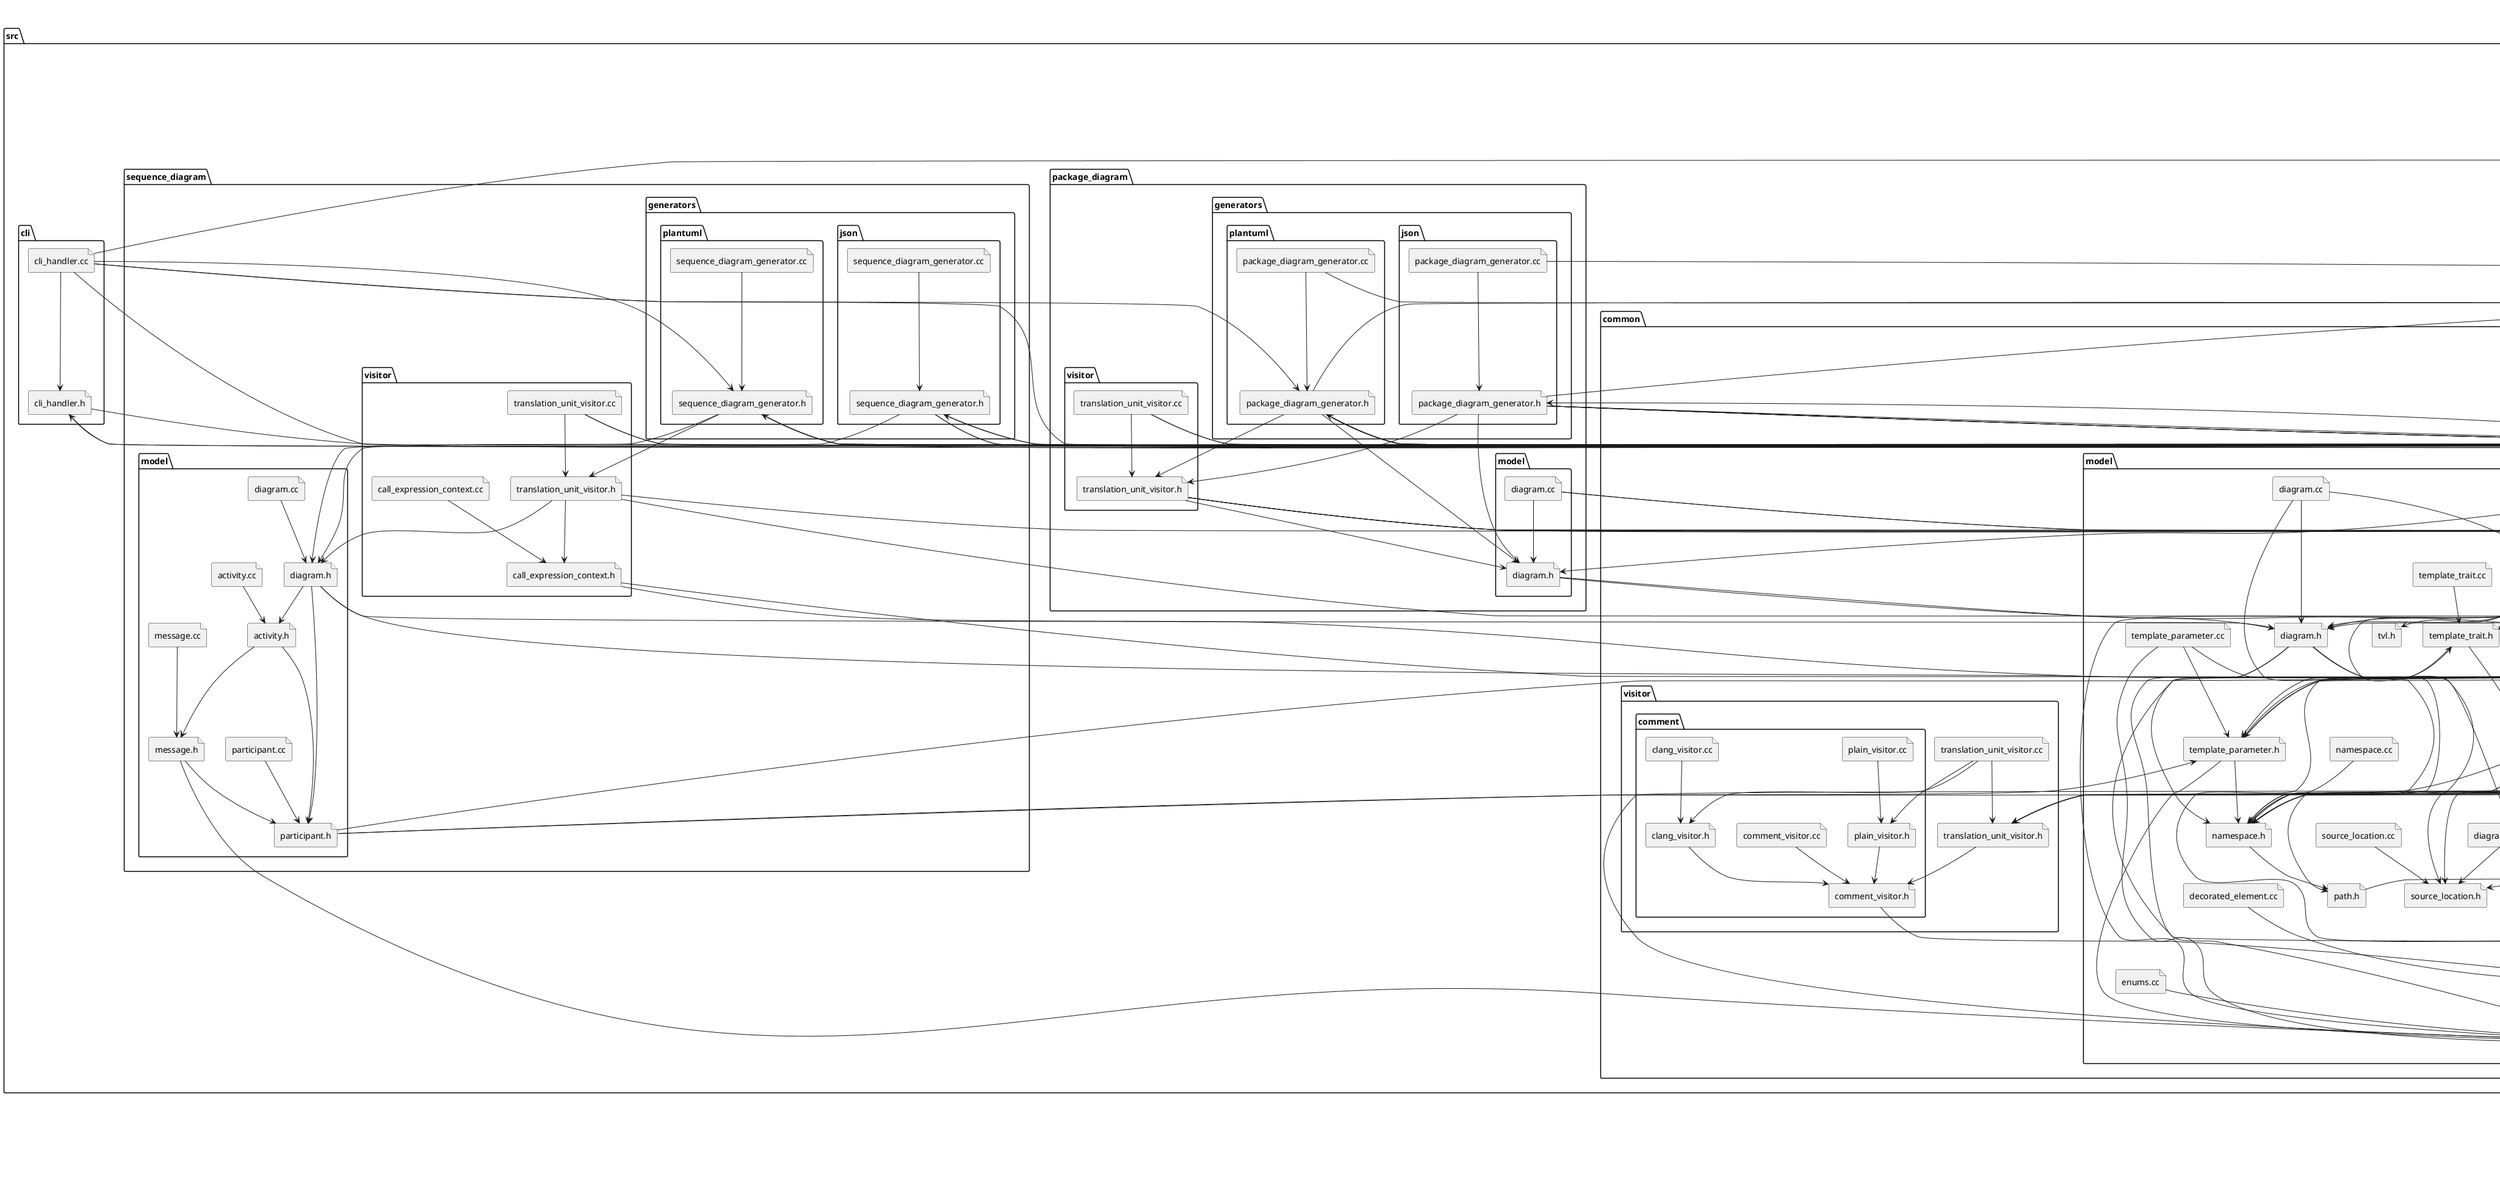 @startuml
title clang-uml include graph diagram
folder "src" as C_0001387619747296316447 {
folder "common" as C_0000013117996256688204 {
folder "model" as C_0001886670810857822224 {
file "template_parameter.cc" as C_0001325940547881175311 [[https://github.com/bkryza/clang-uml/blob/b74bdab7857376d2095452368a8c88870b8ee2c5/src/common/model/template_parameter.cc#L0{template_parameter.cc}]]
file "template_parameter.h" as C_0001938476450842061831 [[https://github.com/bkryza/clang-uml/blob/b74bdab7857376d2095452368a8c88870b8ee2c5/src/common/model/template_parameter.h#L0{template_parameter.h}]]
file "enums.h" as C_0001173554342931432442 [[https://github.com/bkryza/clang-uml/blob/b74bdab7857376d2095452368a8c88870b8ee2c5/src/common/model/enums.h#L0{enums.h}]]
file "namespace.h" as C_0000031981611129979020 [[https://github.com/bkryza/clang-uml/blob/b74bdab7857376d2095452368a8c88870b8ee2c5/src/common/model/namespace.h#L0{namespace.h}]]
file "path.h" as C_0000421078814092892305 [[https://github.com/bkryza/clang-uml/blob/b74bdab7857376d2095452368a8c88870b8ee2c5/src/common/model/path.h#L0{path.h}]]
file "decorated_element.h" as C_0000091103538070137837 [[https://github.com/bkryza/clang-uml/blob/b74bdab7857376d2095452368a8c88870b8ee2c5/src/common/model/decorated_element.h#L0{decorated_element.h}]]
file "source_location.h" as C_0000996348329834985739 [[https://github.com/bkryza/clang-uml/blob/b74bdab7857376d2095452368a8c88870b8ee2c5/src/common/model/source_location.h#L0{source_location.h}]]
file "template_trait.h" as C_0000879593267266762645 [[https://github.com/bkryza/clang-uml/blob/b74bdab7857376d2095452368a8c88870b8ee2c5/src/common/model/template_trait.h#L0{template_trait.h}]]
file "element.h" as C_0001950482363707889771 [[https://github.com/bkryza/clang-uml/blob/b74bdab7857376d2095452368a8c88870b8ee2c5/src/common/model/element.h#L0{element.h}]]
file "diagram_element.h" as C_0000160790283619195758 [[https://github.com/bkryza/clang-uml/blob/b74bdab7857376d2095452368a8c88870b8ee2c5/src/common/model/diagram_element.h#L0{diagram_element.h}]]
file "relationship.h" as C_0000001380661770452430 [[https://github.com/bkryza/clang-uml/blob/b74bdab7857376d2095452368a8c88870b8ee2c5/src/common/model/relationship.h#L0{relationship.h}]]
file "stylable_element.h" as C_0001084419599357613350 [[https://github.com/bkryza/clang-uml/blob/b74bdab7857376d2095452368a8c88870b8ee2c5/src/common/model/stylable_element.h#L0{stylable_element.h}]]
file "diagram.h" as C_0001326133486042398391 [[https://github.com/bkryza/clang-uml/blob/b74bdab7857376d2095452368a8c88870b8ee2c5/src/common/model/diagram.h#L0{diagram.h}]]
file "source_file.h" as C_0000363690717923519015 [[https://github.com/bkryza/clang-uml/blob/b74bdab7857376d2095452368a8c88870b8ee2c5/src/common/model/source_file.h#L0{source_file.h}]]
file "nested_trait.h" as C_0000982121795660982507 [[https://github.com/bkryza/clang-uml/blob/b74bdab7857376d2095452368a8c88870b8ee2c5/src/common/model/nested_trait.h#L0{nested_trait.h}]]
file "package.h" as C_0000095433710591389917 [[https://github.com/bkryza/clang-uml/blob/b74bdab7857376d2095452368a8c88870b8ee2c5/src/common/model/package.h#L0{package.h}]]
file "diagram_filter.h" as C_0001366345883293809622 [[https://github.com/bkryza/clang-uml/blob/b74bdab7857376d2095452368a8c88870b8ee2c5/src/common/model/diagram_filter.h#L0{diagram_filter.h}]]
file "tvl.h" as C_0001543665066766849651 [[https://github.com/bkryza/clang-uml/blob/b74bdab7857376d2095452368a8c88870b8ee2c5/src/common/model/tvl.h#L0{tvl.h}]]
file "source_file.cc" as C_0000289432535428424800 [[https://github.com/bkryza/clang-uml/blob/b74bdab7857376d2095452368a8c88870b8ee2c5/src/common/model/source_file.cc#L0{source_file.cc}]]
file "template_trait.cc" as C_0001458939464356788120 [[https://github.com/bkryza/clang-uml/blob/b74bdab7857376d2095452368a8c88870b8ee2c5/src/common/model/template_trait.cc#L0{template_trait.cc}]]
file "namespace.cc" as C_0000057488639700615798 [[https://github.com/bkryza/clang-uml/blob/b74bdab7857376d2095452368a8c88870b8ee2c5/src/common/model/namespace.cc#L0{namespace.cc}]]
file "relationship.cc" as C_0000912437863395987213 [[https://github.com/bkryza/clang-uml/blob/b74bdab7857376d2095452368a8c88870b8ee2c5/src/common/model/relationship.cc#L0{relationship.cc}]]
file "diagram.cc" as C_0002253330729402047524 [[https://github.com/bkryza/clang-uml/blob/b74bdab7857376d2095452368a8c88870b8ee2c5/src/common/model/diagram.cc#L0{diagram.cc}]]
file "diagram_filter.cc" as C_0002050155683519172610 [[https://github.com/bkryza/clang-uml/blob/b74bdab7857376d2095452368a8c88870b8ee2c5/src/common/model/diagram_filter.cc#L0{diagram_filter.cc}]]
file "stylable_element.cc" as C_0000519286974397035062 [[https://github.com/bkryza/clang-uml/blob/b74bdab7857376d2095452368a8c88870b8ee2c5/src/common/model/stylable_element.cc#L0{stylable_element.cc}]]
file "enums.cc" as C_0000835508394128610680 [[https://github.com/bkryza/clang-uml/blob/b74bdab7857376d2095452368a8c88870b8ee2c5/src/common/model/enums.cc#L0{enums.cc}]]
file "element.cc" as C_0001649881974203772077 [[https://github.com/bkryza/clang-uml/blob/b74bdab7857376d2095452368a8c88870b8ee2c5/src/common/model/element.cc#L0{element.cc}]]
file "diagram_element.cc" as C_0001189717237017478573 [[https://github.com/bkryza/clang-uml/blob/b74bdab7857376d2095452368a8c88870b8ee2c5/src/common/model/diagram_element.cc#L0{diagram_element.cc}]]
file "source_location.cc" as C_0002052579925743409959 [[https://github.com/bkryza/clang-uml/blob/b74bdab7857376d2095452368a8c88870b8ee2c5/src/common/model/source_location.cc#L0{source_location.cc}]]
file "package.cc" as C_0000329758455184273044 [[https://github.com/bkryza/clang-uml/blob/b74bdab7857376d2095452368a8c88870b8ee2c5/src/common/model/package.cc#L0{package.cc}]]
file "decorated_element.cc" as C_0000476417861702526921 [[https://github.com/bkryza/clang-uml/blob/b74bdab7857376d2095452368a8c88870b8ee2c5/src/common/model/decorated_element.cc#L0{decorated_element.cc}]]
}
folder "visitor" as C_0000357414570959814413 {
file "translation_unit_visitor.cc" as C_0000415116075013280363 [[https://github.com/bkryza/clang-uml/blob/b74bdab7857376d2095452368a8c88870b8ee2c5/src/common/visitor/translation_unit_visitor.cc#L0{translation_unit_visitor.cc}]]
file "translation_unit_visitor.h" as C_0001774210434886672083 [[https://github.com/bkryza/clang-uml/blob/b74bdab7857376d2095452368a8c88870b8ee2c5/src/common/visitor/translation_unit_visitor.h#L0{translation_unit_visitor.h}]]
folder "comment" as C_0002194243132602560440 {
file "comment_visitor.h" as C_0000365936469129854601 [[https://github.com/bkryza/clang-uml/blob/b74bdab7857376d2095452368a8c88870b8ee2c5/src/common/visitor/comment/comment_visitor.h#L0{comment_visitor.h}]]
file "clang_visitor.h" as C_0000299515395592807955 [[https://github.com/bkryza/clang-uml/blob/b74bdab7857376d2095452368a8c88870b8ee2c5/src/common/visitor/comment/clang_visitor.h#L0{clang_visitor.h}]]
file "plain_visitor.h" as C_0000475338382084223536 [[https://github.com/bkryza/clang-uml/blob/b74bdab7857376d2095452368a8c88870b8ee2c5/src/common/visitor/comment/plain_visitor.h#L0{plain_visitor.h}]]
file "plain_visitor.cc" as C_0002266576413882055453 [[https://github.com/bkryza/clang-uml/blob/b74bdab7857376d2095452368a8c88870b8ee2c5/src/common/visitor/comment/plain_visitor.cc#L0{plain_visitor.cc}]]
file "comment_visitor.cc" as C_0000823096050090219100 [[https://github.com/bkryza/clang-uml/blob/b74bdab7857376d2095452368a8c88870b8ee2c5/src/common/visitor/comment/comment_visitor.cc#L0{comment_visitor.cc}]]
file "clang_visitor.cc" as C_0001951110681153243707 [[https://github.com/bkryza/clang-uml/blob/b74bdab7857376d2095452368a8c88870b8ee2c5/src/common/visitor/comment/clang_visitor.cc#L0{clang_visitor.cc}]]
}
}
file "types.h" as C_0001487034747547699479 [[https://github.com/bkryza/clang-uml/blob/b74bdab7857376d2095452368a8c88870b8ee2c5/src/common/types.h#L0{types.h}]]
file "clang_utils.h" as C_0000787048741638979387 [[https://github.com/bkryza/clang-uml/blob/b74bdab7857376d2095452368a8c88870b8ee2c5/src/common/clang_utils.h#L0{clang_utils.h}]]
folder "generators" as C_0001711512355025123413 {
folder "plantuml" as C_0001654487437432973938 {
file "generator.h" as C_0002290503327382003466 [[https://github.com/bkryza/clang-uml/blob/b74bdab7857376d2095452368a8c88870b8ee2c5/src/common/generators/plantuml/generator.h#L0{generator.h}]]
file "generator.cc" as C_0000940470765439929802 [[https://github.com/bkryza/clang-uml/blob/b74bdab7857376d2095452368a8c88870b8ee2c5/src/common/generators/plantuml/generator.cc#L0{generator.cc}]]
}
folder "json" as C_0000421210214619814850 {
file "generator.h" as C_0000941018208192126680 [[https://github.com/bkryza/clang-uml/blob/b74bdab7857376d2095452368a8c88870b8ee2c5/src/common/generators/json/generator.h#L0{generator.h}]]
file "generator.cc" as C_0000414523710628371655 [[https://github.com/bkryza/clang-uml/blob/b74bdab7857376d2095452368a8c88870b8ee2c5/src/common/generators/json/generator.cc#L0{generator.cc}]]
}
file "nested_element_stack.h" as C_0000384477308887996397 [[https://github.com/bkryza/clang-uml/blob/b74bdab7857376d2095452368a8c88870b8ee2c5/src/common/generators/nested_element_stack.h#L0{nested_element_stack.h}]]
file "generators.cc" as C_0001435312691899251052 [[https://github.com/bkryza/clang-uml/blob/b74bdab7857376d2095452368a8c88870b8ee2c5/src/common/generators/generators.cc#L0{generators.cc}]]
file "generators.h" as C_0000969455022599406049 [[https://github.com/bkryza/clang-uml/blob/b74bdab7857376d2095452368a8c88870b8ee2c5/src/common/generators/generators.h#L0{generators.h}]]
}
file "clang_utils.cc" as C_0000509305288550009691 [[https://github.com/bkryza/clang-uml/blob/b74bdab7857376d2095452368a8c88870b8ee2c5/src/common/clang_utils.cc#L0{clang_utils.cc}]]
}
folder "util" as C_0001768141551611735972 {
file "util.h" as C_0001977262033638856214 [[https://github.com/bkryza/clang-uml/blob/b74bdab7857376d2095452368a8c88870b8ee2c5/src/util/util.h#L0{util.h}]]
file "error.h" as C_0001085427611067546775 [[https://github.com/bkryza/clang-uml/blob/b74bdab7857376d2095452368a8c88870b8ee2c5/src/util/error.h#L0{error.h}]]
file "thread_pool_executor.cc" as C_0000768506176126392975 [[https://github.com/bkryza/clang-uml/blob/b74bdab7857376d2095452368a8c88870b8ee2c5/src/util/thread_pool_executor.cc#L0{thread_pool_executor.cc}]]
file "thread_pool_executor.h" as C_0001766490965680152169 [[https://github.com/bkryza/clang-uml/blob/b74bdab7857376d2095452368a8c88870b8ee2c5/src/util/thread_pool_executor.h#L0{thread_pool_executor.h}]]
file "util.cc" as C_0000817253243560375258 [[https://github.com/bkryza/clang-uml/blob/b74bdab7857376d2095452368a8c88870b8ee2c5/src/util/util.cc#L0{util.cc}]]
}
folder "decorators" as C_0001519454609565426198 {
file "decorators.h" as C_0000080293097801809824 [[https://github.com/bkryza/clang-uml/blob/b74bdab7857376d2095452368a8c88870b8ee2c5/src/decorators/decorators.h#L0{decorators.h}]]
file "decorators.cc" as C_0000457046287883924052 [[https://github.com/bkryza/clang-uml/blob/b74bdab7857376d2095452368a8c88870b8ee2c5/src/decorators/decorators.cc#L0{decorators.cc}]]
}
folder "config" as C_0000801280654497083899 {
file "config.h" as C_0001517501747809573739 [[https://github.com/bkryza/clang-uml/blob/b74bdab7857376d2095452368a8c88870b8ee2c5/src/config/config.h#L0{config.h}]]
file "option.h" as C_0000318140781021252562 [[https://github.com/bkryza/clang-uml/blob/b74bdab7857376d2095452368a8c88870b8ee2c5/src/config/option.h#L0{option.h}]]
file "yaml_emitters.cc" as C_0001330962329378590766 [[https://github.com/bkryza/clang-uml/blob/b74bdab7857376d2095452368a8c88870b8ee2c5/src/config/yaml_emitters.cc#L0{yaml_emitters.cc}]]
file "yaml_decoders.cc" as C_0000106372156110337374 [[https://github.com/bkryza/clang-uml/blob/b74bdab7857376d2095452368a8c88870b8ee2c5/src/config/yaml_decoders.cc#L0{yaml_decoders.cc}]]
file "diagram_templates.h" as C_0001184346145051269879 [[https://github.com/bkryza/clang-uml/blob/b74bdab7857376d2095452368a8c88870b8ee2c5/src/config/diagram_templates.h#L0{diagram_templates.h}]]
file "diagram_templates.cc" as C_0001078679885272294116 [[https://github.com/bkryza/clang-uml/blob/b74bdab7857376d2095452368a8c88870b8ee2c5/src/config/diagram_templates.cc#L0{diagram_templates.cc}]]
file "config.cc" as C_0001884930640857833435 [[https://github.com/bkryza/clang-uml/blob/b74bdab7857376d2095452368a8c88870b8ee2c5/src/config/config.cc#L0{config.cc}]]
}
folder "class_diagram" as C_0000096980164506861403 {
folder "model" as C_0001888420740816648525 {
file "diagram.h" as C_0000235288518944558554 [[https://github.com/bkryza/clang-uml/blob/b74bdab7857376d2095452368a8c88870b8ee2c5/src/class_diagram/model/diagram.h#L0{diagram.h}]]
file "class.h" as C_0000612476246126510831 [[https://github.com/bkryza/clang-uml/blob/b74bdab7857376d2095452368a8c88870b8ee2c5/src/class_diagram/model/class.h#L0{class.h}]]
file "class_member.h" as C_0002036238528186413641 [[https://github.com/bkryza/clang-uml/blob/b74bdab7857376d2095452368a8c88870b8ee2c5/src/class_diagram/model/class_member.h#L0{class_member.h}]]
file "class_element.h" as C_0000586299741862872695 [[https://github.com/bkryza/clang-uml/blob/b74bdab7857376d2095452368a8c88870b8ee2c5/src/class_diagram/model/class_element.h#L0{class_element.h}]]
file "class_method.h" as C_0000140301785284925217 [[https://github.com/bkryza/clang-uml/blob/b74bdab7857376d2095452368a8c88870b8ee2c5/src/class_diagram/model/class_method.h#L0{class_method.h}]]
file "method_parameter.h" as C_0001300096626171124337 [[https://github.com/bkryza/clang-uml/blob/b74bdab7857376d2095452368a8c88870b8ee2c5/src/class_diagram/model/method_parameter.h#L0{method_parameter.h}]]
file "class_parent.h" as C_0000545073394723083184 [[https://github.com/bkryza/clang-uml/blob/b74bdab7857376d2095452368a8c88870b8ee2c5/src/class_diagram/model/class_parent.h#L0{class_parent.h}]]
file "concept.h" as C_0001616841349791035991 [[https://github.com/bkryza/clang-uml/blob/b74bdab7857376d2095452368a8c88870b8ee2c5/src/class_diagram/model/concept.h#L0{concept.h}]]
file "enum.h" as C_0001088426035973322289 [[https://github.com/bkryza/clang-uml/blob/b74bdab7857376d2095452368a8c88870b8ee2c5/src/class_diagram/model/enum.h#L0{enum.h}]]
file "class_member.cc" as C_0000206497999188065638 [[https://github.com/bkryza/clang-uml/blob/b74bdab7857376d2095452368a8c88870b8ee2c5/src/class_diagram/model/class_member.cc#L0{class_member.cc}]]
file "enum.cc" as C_0000839057363061147677 [[https://github.com/bkryza/clang-uml/blob/b74bdab7857376d2095452368a8c88870b8ee2c5/src/class_diagram/model/enum.cc#L0{enum.cc}]]
file "method_parameter.cc" as C_0000391248875634594818 [[https://github.com/bkryza/clang-uml/blob/b74bdab7857376d2095452368a8c88870b8ee2c5/src/class_diagram/model/method_parameter.cc#L0{method_parameter.cc}]]
file "diagram.cc" as C_0000841168690760464609 [[https://github.com/bkryza/clang-uml/blob/b74bdab7857376d2095452368a8c88870b8ee2c5/src/class_diagram/model/diagram.cc#L0{diagram.cc}]]
file "class.cc" as C_0001850837796872710405 [[https://github.com/bkryza/clang-uml/blob/b74bdab7857376d2095452368a8c88870b8ee2c5/src/class_diagram/model/class.cc#L0{class.cc}]]
file "class_parent.cc" as C_0001135169367475057896 [[https://github.com/bkryza/clang-uml/blob/b74bdab7857376d2095452368a8c88870b8ee2c5/src/class_diagram/model/class_parent.cc#L0{class_parent.cc}]]
file "concept.cc" as C_0000893967866803384464 [[https://github.com/bkryza/clang-uml/blob/b74bdab7857376d2095452368a8c88870b8ee2c5/src/class_diagram/model/concept.cc#L0{concept.cc}]]
file "class_element.cc" as C_0000195233063966939266 [[https://github.com/bkryza/clang-uml/blob/b74bdab7857376d2095452368a8c88870b8ee2c5/src/class_diagram/model/class_element.cc#L0{class_element.cc}]]
file "class_method.cc" as C_0002032838499728180417 [[https://github.com/bkryza/clang-uml/blob/b74bdab7857376d2095452368a8c88870b8ee2c5/src/class_diagram/model/class_method.cc#L0{class_method.cc}]]
}
folder "visitor" as C_0000384439293152728471 {
file "translation_unit_visitor.cc" as C_0000148836973452892875 [[https://github.com/bkryza/clang-uml/blob/b74bdab7857376d2095452368a8c88870b8ee2c5/src/class_diagram/visitor/translation_unit_visitor.cc#L0{translation_unit_visitor.cc}]]
file "translation_unit_visitor.h" as C_0000411756156366395096 [[https://github.com/bkryza/clang-uml/blob/b74bdab7857376d2095452368a8c88870b8ee2c5/src/class_diagram/visitor/translation_unit_visitor.h#L0{translation_unit_visitor.h}]]
}
folder "generators" as C_0001795599909595248429 {
folder "json" as C_0000884313996744508892 {
file "class_diagram_generator.cc" as C_0000168879002995610753 [[https://github.com/bkryza/clang-uml/blob/b74bdab7857376d2095452368a8c88870b8ee2c5/src/class_diagram/generators/json/class_diagram_generator.cc#L0{class_diagram_generator.cc}]]
file "class_diagram_generator.h" as C_0000504627734275624180 [[https://github.com/bkryza/clang-uml/blob/b74bdab7857376d2095452368a8c88870b8ee2c5/src/class_diagram/generators/json/class_diagram_generator.h#L0{class_diagram_generator.h}]]
}
folder "plantuml" as C_0000869488251931246844 {
file "class_diagram_generator.h" as C_0001122791125371498348 [[https://github.com/bkryza/clang-uml/blob/b74bdab7857376d2095452368a8c88870b8ee2c5/src/class_diagram/generators/plantuml/class_diagram_generator.h#L0{class_diagram_generator.h}]]
file "class_diagram_generator.cc" as C_0000219110787648379142 [[https://github.com/bkryza/clang-uml/blob/b74bdab7857376d2095452368a8c88870b8ee2c5/src/class_diagram/generators/plantuml/class_diagram_generator.cc#L0{class_diagram_generator.cc}]]
}
}
}
folder "sequence_diagram" as C_0001383788854387564598 {
folder "generators" as C_0001298012425754384677 {
folder "plantuml" as C_0001049344979802056586 {
file "sequence_diagram_generator.cc" as C_0000708614125936445529 [[https://github.com/bkryza/clang-uml/blob/b74bdab7857376d2095452368a8c88870b8ee2c5/src/sequence_diagram/generators/plantuml/sequence_diagram_generator.cc#L0{sequence_diagram_generator.cc}]]
file "sequence_diagram_generator.h" as C_0002218990049673968745 [[https://github.com/bkryza/clang-uml/blob/b74bdab7857376d2095452368a8c88870b8ee2c5/src/sequence_diagram/generators/plantuml/sequence_diagram_generator.h#L0{sequence_diagram_generator.h}]]
}
folder "json" as C_0001158497010822721664 {
file "sequence_diagram_generator.h" as C_0000155388260926491967 [[https://github.com/bkryza/clang-uml/blob/b74bdab7857376d2095452368a8c88870b8ee2c5/src/sequence_diagram/generators/json/sequence_diagram_generator.h#L0{sequence_diagram_generator.h}]]
file "sequence_diagram_generator.cc" as C_0002011754107756901169 [[https://github.com/bkryza/clang-uml/blob/b74bdab7857376d2095452368a8c88870b8ee2c5/src/sequence_diagram/generators/json/sequence_diagram_generator.cc#L0{sequence_diagram_generator.cc}]]
}
}
folder "model" as C_0001409278897791992062 {
file "diagram.h" as C_0001748617010967596357 [[https://github.com/bkryza/clang-uml/blob/b74bdab7857376d2095452368a8c88870b8ee2c5/src/sequence_diagram/model/diagram.h#L0{diagram.h}]]
file "activity.h" as C_0001085652813511552490 [[https://github.com/bkryza/clang-uml/blob/b74bdab7857376d2095452368a8c88870b8ee2c5/src/sequence_diagram/model/activity.h#L0{activity.h}]]
file "message.h" as C_0002273497508185298797 [[https://github.com/bkryza/clang-uml/blob/b74bdab7857376d2095452368a8c88870b8ee2c5/src/sequence_diagram/model/message.h#L0{message.h}]]
file "participant.h" as C_0001962753048778425911 [[https://github.com/bkryza/clang-uml/blob/b74bdab7857376d2095452368a8c88870b8ee2c5/src/sequence_diagram/model/participant.h#L0{participant.h}]]
file "message.cc" as C_0000820153699225242146 [[https://github.com/bkryza/clang-uml/blob/b74bdab7857376d2095452368a8c88870b8ee2c5/src/sequence_diagram/model/message.cc#L0{message.cc}]]
file "activity.cc" as C_0000773014444395571826 [[https://github.com/bkryza/clang-uml/blob/b74bdab7857376d2095452368a8c88870b8ee2c5/src/sequence_diagram/model/activity.cc#L0{activity.cc}]]
file "participant.cc" as C_0000794633565547193003 [[https://github.com/bkryza/clang-uml/blob/b74bdab7857376d2095452368a8c88870b8ee2c5/src/sequence_diagram/model/participant.cc#L0{participant.cc}]]
file "diagram.cc" as C_0001326324618677871422 [[https://github.com/bkryza/clang-uml/blob/b74bdab7857376d2095452368a8c88870b8ee2c5/src/sequence_diagram/model/diagram.cc#L0{diagram.cc}]]
}
folder "visitor" as C_0002121798822441797947 {
file "translation_unit_visitor.h" as C_0000398473715398761954 [[https://github.com/bkryza/clang-uml/blob/b74bdab7857376d2095452368a8c88870b8ee2c5/src/sequence_diagram/visitor/translation_unit_visitor.h#L0{translation_unit_visitor.h}]]
file "call_expression_context.h" as C_0001052510637331892298 [[https://github.com/bkryza/clang-uml/blob/b74bdab7857376d2095452368a8c88870b8ee2c5/src/sequence_diagram/visitor/call_expression_context.h#L0{call_expression_context.h}]]
file "call_expression_context.cc" as C_0001497940106018227415 [[https://github.com/bkryza/clang-uml/blob/b74bdab7857376d2095452368a8c88870b8ee2c5/src/sequence_diagram/visitor/call_expression_context.cc#L0{call_expression_context.cc}]]
file "translation_unit_visitor.cc" as C_0000810153973490715714 [[https://github.com/bkryza/clang-uml/blob/b74bdab7857376d2095452368a8c88870b8ee2c5/src/sequence_diagram/visitor/translation_unit_visitor.cc#L0{translation_unit_visitor.cc}]]
}
}
folder "include_diagram" as C_0000527172984832902237 {
folder "model" as C_0000313087538616222299 {
file "diagram.h" as C_0000665679750025925689 [[https://github.com/bkryza/clang-uml/blob/b74bdab7857376d2095452368a8c88870b8ee2c5/src/include_diagram/model/diagram.h#L0{diagram.h}]]
file "diagram.cc" as C_0000949889272628007228 [[https://github.com/bkryza/clang-uml/blob/b74bdab7857376d2095452368a8c88870b8ee2c5/src/include_diagram/model/diagram.cc#L0{diagram.cc}]]
}
folder "visitor" as C_0001243454999988438578 {
file "translation_unit_visitor.cc" as C_0001602022547894938567 [[https://github.com/bkryza/clang-uml/blob/b74bdab7857376d2095452368a8c88870b8ee2c5/src/include_diagram/visitor/translation_unit_visitor.cc#L0{translation_unit_visitor.cc}]]
file "translation_unit_visitor.h" as C_0000325746116509273217 [[https://github.com/bkryza/clang-uml/blob/b74bdab7857376d2095452368a8c88870b8ee2c5/src/include_diagram/visitor/translation_unit_visitor.h#L0{translation_unit_visitor.h}]]
}
folder "generators" as C_0001558196607093063807 {
folder "json" as C_0000790087968180088328 {
file "include_diagram_generator.cc" as C_0001797419211768636103 [[https://github.com/bkryza/clang-uml/blob/b74bdab7857376d2095452368a8c88870b8ee2c5/src/include_diagram/generators/json/include_diagram_generator.cc#L0{include_diagram_generator.cc}]]
file "include_diagram_generator.h" as C_0000213685968964066939 [[https://github.com/bkryza/clang-uml/blob/b74bdab7857376d2095452368a8c88870b8ee2c5/src/include_diagram/generators/json/include_diagram_generator.h#L0{include_diagram_generator.h}]]
}
folder "plantuml" as C_0000495251499734640464 {
file "include_diagram_generator.h" as C_0002129089584279440529 [[https://github.com/bkryza/clang-uml/blob/b74bdab7857376d2095452368a8c88870b8ee2c5/src/include_diagram/generators/plantuml/include_diagram_generator.h#L0{include_diagram_generator.h}]]
file "include_diagram_generator.cc" as C_0001989522366779340693 [[https://github.com/bkryza/clang-uml/blob/b74bdab7857376d2095452368a8c88870b8ee2c5/src/include_diagram/generators/plantuml/include_diagram_generator.cc#L0{include_diagram_generator.cc}]]
}
}
}
folder "package_diagram" as C_0000996101689123632698 {
folder "visitor" as C_0000491503699099681610 {
file "translation_unit_visitor.cc" as C_0000271564240591541983 [[https://github.com/bkryza/clang-uml/blob/b74bdab7857376d2095452368a8c88870b8ee2c5/src/package_diagram/visitor/translation_unit_visitor.cc#L0{translation_unit_visitor.cc}]]
file "translation_unit_visitor.h" as C_0002250217523533848867 [[https://github.com/bkryza/clang-uml/blob/b74bdab7857376d2095452368a8c88870b8ee2c5/src/package_diagram/visitor/translation_unit_visitor.h#L0{translation_unit_visitor.h}]]
}
folder "model" as C_0000669472898802492018 {
file "diagram.h" as C_0000126410828683282392 [[https://github.com/bkryza/clang-uml/blob/b74bdab7857376d2095452368a8c88870b8ee2c5/src/package_diagram/model/diagram.h#L0{diagram.h}]]
file "diagram.cc" as C_0001228926356931989559 [[https://github.com/bkryza/clang-uml/blob/b74bdab7857376d2095452368a8c88870b8ee2c5/src/package_diagram/model/diagram.cc#L0{diagram.cc}]]
}
folder "generators" as C_0000843072678269498947 {
folder "plantuml" as C_0000573390900108592938 {
file "package_diagram_generator.h" as C_0001670383044445365871 [[https://github.com/bkryza/clang-uml/blob/b74bdab7857376d2095452368a8c88870b8ee2c5/src/package_diagram/generators/plantuml/package_diagram_generator.h#L0{package_diagram_generator.h}]]
file "package_diagram_generator.cc" as C_0000985468474221822181 [[https://github.com/bkryza/clang-uml/blob/b74bdab7857376d2095452368a8c88870b8ee2c5/src/package_diagram/generators/plantuml/package_diagram_generator.cc#L0{package_diagram_generator.cc}]]
}
folder "json" as C_0002182578837784851970 {
file "package_diagram_generator.cc" as C_0001474805618154569180 [[https://github.com/bkryza/clang-uml/blob/b74bdab7857376d2095452368a8c88870b8ee2c5/src/package_diagram/generators/json/package_diagram_generator.cc#L0{package_diagram_generator.cc}]]
file "package_diagram_generator.h" as C_0002121104174571186274 [[https://github.com/bkryza/clang-uml/blob/b74bdab7857376d2095452368a8c88870b8ee2c5/src/package_diagram/generators/json/package_diagram_generator.h#L0{package_diagram_generator.h}]]
}
}
}
folder "cli" as C_0001001666726973712004 {
file "cli_handler.cc" as C_0001494592738043163208 [[https://github.com/bkryza/clang-uml/blob/b74bdab7857376d2095452368a8c88870b8ee2c5/src/cli/cli_handler.cc#L0{cli_handler.cc}]]
file "cli_handler.h" as C_0001587575351531605570 [[https://github.com/bkryza/clang-uml/blob/b74bdab7857376d2095452368a8c88870b8ee2c5/src/cli/cli_handler.h#L0{cli_handler.h}]]
}
}
C_0001325940547881175311 --> C_0001938476450842061831
C_0001325940547881175311 --> C_0001173554342931432442
C_0001325940547881175311 --> C_0000031981611129979020
C_0001938476450842061831 --> C_0001173554342931432442
C_0001938476450842061831 --> C_0000031981611129979020
C_0000031981611129979020 --> C_0000421078814092892305
C_0000421078814092892305 --> C_0001977262033638856214
C_0000091103538070137837 --> C_0001173554342931432442
C_0000091103538070137837 --> C_0000080293097801809824
C_0000879593267266762645 --> C_0001950482363707889771
C_0000879593267266762645 --> C_0001938476450842061831
C_0001950482363707889771 --> C_0000160790283619195758
C_0001950482363707889771 --> C_0000031981611129979020
C_0001950482363707889771 --> C_0000001380661770452430
C_0001950482363707889771 --> C_0000996348329834985739
C_0001950482363707889771 --> C_0001977262033638856214
C_0000160790283619195758 --> C_0000091103538070137837
C_0000160790283619195758 --> C_0000001380661770452430
C_0000160790283619195758 --> C_0000996348329834985739
C_0000160790283619195758 --> C_0001977262033638856214
C_0000001380661770452430 --> C_0000091103538070137837
C_0000001380661770452430 --> C_0001084419599357613350
C_0000001380661770452430 --> C_0001487034747547699479
C_0001326133486042398391 --> C_0000160790283619195758
C_0001326133486042398391 --> C_0001173554342931432442
C_0001326133486042398391 --> C_0000031981611129979020
C_0001326133486042398391 --> C_0000363690717923519015
C_0000363690717923519015 --> C_0000787048741638979387
C_0000363690717923519015 --> C_0000160790283619195758
C_0000363690717923519015 --> C_0000982121795660982507
C_0000363690717923519015 --> C_0000421078814092892305
C_0000363690717923519015 --> C_0000996348329834985739
C_0000363690717923519015 --> C_0001084419599357613350
C_0000363690717923519015 --> C_0001487034747547699479
C_0000363690717923519015 --> C_0001977262033638856214
C_0000982121795660982507 --> C_0001977262033638856214
C_0000095433710591389917 --> C_0001950482363707889771
C_0000095433710591389917 --> C_0000982121795660982507
C_0000095433710591389917 --> C_0001084419599357613350
C_0000095433710591389917 --> C_0001487034747547699479
C_0000095433710591389917 --> C_0001977262033638856214
C_0001366345883293809622 --> C_0000235288518944558554
C_0001366345883293809622 --> C_0000787048741638979387
C_0001366345883293809622 --> C_0001326133486042398391
C_0001366345883293809622 --> C_0001950482363707889771
C_0001366345883293809622 --> C_0001173554342931432442
C_0001366345883293809622 --> C_0000031981611129979020
C_0001366345883293809622 --> C_0001517501747809573739
C_0001366345883293809622 --> C_0000665679750025925689
C_0001366345883293809622 --> C_0000363690717923519015
C_0001366345883293809622 --> C_0001543665066766849651
C_0000289432535428424800 --> C_0000363690717923519015
C_0001458939464356788120 --> C_0000879593267266762645
C_0000057488639700615798 --> C_0000031981611129979020
C_0000912437863395987213 --> C_0000001380661770452430
C_0002253330729402047524 --> C_0001326133486042398391
C_0002253330729402047524 --> C_0001366345883293809622
C_0002253330729402047524 --> C_0000031981611129979020
C_0002050155683519172610 --> C_0001366345883293809622
C_0002050155683519172610 --> C_0000612476246126510831
C_0002050155683519172610 --> C_0000095433710591389917
C_0002050155683519172610 --> C_0000665679750025925689
C_0002050155683519172610 --> C_0000126410828683282392
C_0000519286974397035062 --> C_0001084419599357613350
C_0000835508394128610680 --> C_0001173554342931432442
C_0001649881974203772077 --> C_0001950482363707889771
C_0001649881974203772077 --> C_0001977262033638856214
C_0001189717237017478573 --> C_0000160790283619195758
C_0001189717237017478573 --> C_0001977262033638856214
C_0002052579925743409959 --> C_0000996348329834985739
C_0000329758455184273044 --> C_0000095433710591389917
C_0000476417861702526921 --> C_0000091103538070137837
C_0000415116075013280363 --> C_0001774210434886672083
C_0000415116075013280363 --> C_0000299515395592807955
C_0000415116075013280363 --> C_0000475338382084223536
C_0001774210434886672083 --> C_0000365936469129854601
C_0001774210434886672083 --> C_0001517501747809573739
C_0000365936469129854601 --> C_0000091103538070137837
C_0000299515395592807955 --> C_0000365936469129854601
C_0000475338382084223536 --> C_0000365936469129854601
C_0002266576413882055453 --> C_0000475338382084223536
C_0000823096050090219100 --> C_0000365936469129854601
C_0001951110681153243707 --> C_0000299515395592807955
C_0000787048741638979387 --> C_0001173554342931432442
C_0000787048741638979387 --> C_0000031981611129979020
C_0000787048741638979387 --> C_0001938476450842061831
C_0000787048741638979387 --> C_0001487034747547699479
C_0000787048741638979387 --> C_0001977262033638856214
C_0002290503327382003466 --> C_0001366345883293809622
C_0002290503327382003466 --> C_0001517501747809573739
C_0002290503327382003466 --> C_0001085427611067546775
C_0002290503327382003466 --> C_0001977262033638856214
C_0000940470765439929802 --> C_0002290503327382003466
C_0000941018208192126680 --> C_0001366345883293809622
C_0000941018208192126680 --> C_0001517501747809573739
C_0000941018208192126680 --> C_0001085427611067546775
C_0000941018208192126680 --> C_0001977262033638856214
C_0000414523710628371655 --> C_0000941018208192126680
C_0001435312691899251052 --> C_0000969455022599406049
C_0000969455022599406049 --> C_0000504627734275624180
C_0000969455022599406049 --> C_0001122791125371498348
C_0000969455022599406049 --> C_0001587575351531605570
C_0000969455022599406049 --> C_0000969455022599406049
C_0000969455022599406049 --> C_0001366345883293809622
C_0000969455022599406049 --> C_0001517501747809573739
C_0000969455022599406049 --> C_0000213685968964066939
C_0000969455022599406049 --> C_0002129089584279440529
C_0000969455022599406049 --> C_0002121104174571186274
C_0000969455022599406049 --> C_0001670383044445365871
C_0000969455022599406049 --> C_0000155388260926491967
C_0000969455022599406049 --> C_0002218990049673968745
C_0000969455022599406049 --> C_0001977262033638856214
C_0000969455022599406049 --> C_0001766490965680152169
C_0000509305288550009691 --> C_0000787048741638979387
C_0000768506176126392975 --> C_0001766490965680152169
C_0000817253243560375258 --> C_0001977262033638856214
C_0000457046287883924052 --> C_0000080293097801809824
C_0000457046287883924052 --> C_0001977262033638856214
C_0001517501747809573739 --> C_0000235288518944558554
C_0001517501747809573739 --> C_0001173554342931432442
C_0001517501747809573739 --> C_0000318140781021252562
C_0001517501747809573739 --> C_0001977262033638856214
C_0001330962329378590766 --> C_0001517501747809573739
C_0000106372156110337374 --> C_0001517501747809573739
C_0000106372156110337374 --> C_0001184346145051269879
C_0001078679885272294116 --> C_0001184346145051269879
C_0001884930640857833435 --> C_0001517501747809573739
C_0001884930640857833435 --> C_0001184346145051269879
C_0000235288518944558554 --> C_0000612476246126510831
C_0000235288518944558554 --> C_0001326133486042398391
C_0000235288518944558554 --> C_0000982121795660982507
C_0000235288518944558554 --> C_0000095433710591389917
C_0000235288518944558554 --> C_0001487034747547699479
C_0000235288518944558554 --> C_0001616841349791035991
C_0000235288518944558554 --> C_0001088426035973322289
C_0000612476246126510831 --> C_0002036238528186413641
C_0000612476246126510831 --> C_0000140301785284925217
C_0000612476246126510831 --> C_0000545073394723083184
C_0000612476246126510831 --> C_0001950482363707889771
C_0000612476246126510831 --> C_0001173554342931432442
C_0000612476246126510831 --> C_0001084419599357613350
C_0000612476246126510831 --> C_0001938476450842061831
C_0000612476246126510831 --> C_0000879593267266762645
C_0000612476246126510831 --> C_0001487034747547699479
C_0002036238528186413641 --> C_0000586299741862872695
C_0000586299741862872695 --> C_0000091103538070137837
C_0000586299741862872695 --> C_0000996348329834985739
C_0000140301785284925217 --> C_0000586299741862872695
C_0000140301785284925217 --> C_0001938476450842061831
C_0000140301785284925217 --> C_0000879593267266762645
C_0000140301785284925217 --> C_0001300096626171124337
C_0001300096626171124337 --> C_0000091103538070137837
C_0001300096626171124337 --> C_0000031981611129979020
C_0000545073394723083184 --> C_0001173554342931432442
C_0000545073394723083184 --> C_0001487034747547699479
C_0001616841349791035991 --> C_0001300096626171124337
C_0001616841349791035991 --> C_0001950482363707889771
C_0001616841349791035991 --> C_0001084419599357613350
C_0001616841349791035991 --> C_0001938476450842061831
C_0001616841349791035991 --> C_0000879593267266762645
C_0001616841349791035991 --> C_0001487034747547699479
C_0001088426035973322289 --> C_0000612476246126510831
C_0000206497999188065638 --> C_0002036238528186413641
C_0000839057363061147677 --> C_0001088426035973322289
C_0000839057363061147677 --> C_0001977262033638856214
C_0000391248875634594818 --> C_0001300096626171124337
C_0000391248875634594818 --> C_0001977262033638856214
C_0000841168690760464609 --> C_0000235288518944558554
C_0000841168690760464609 --> C_0001085427611067546775
C_0000841168690760464609 --> C_0001977262033638856214
C_0001850837796872710405 --> C_0000612476246126510831
C_0001850837796872710405 --> C_0001977262033638856214
C_0001135169367475057896 --> C_0000545073394723083184
C_0000893967866803384464 --> C_0001616841349791035991
C_0000893967866803384464 --> C_0001300096626171124337
C_0000195233063966939266 --> C_0000586299741862872695
C_0002032838499728180417 --> C_0000140301785284925217
C_0000148836973452892875 --> C_0000411756156366395096
C_0000148836973452892875 --> C_0000787048741638979387
C_0000411756156366395096 --> C_0000612476246126510831
C_0000411756156366395096 --> C_0001616841349791035991
C_0000411756156366395096 --> C_0000235288518944558554
C_0000411756156366395096 --> C_0001173554342931432442
C_0000411756156366395096 --> C_0000879593267266762645
C_0000411756156366395096 --> C_0001774210434886672083
C_0000411756156366395096 --> C_0001517501747809573739
C_0000168879002995610753 --> C_0000504627734275624180
C_0000168879002995610753 --> C_0001085427611067546775
C_0000504627734275624180 --> C_0000612476246126510831
C_0000504627734275624180 --> C_0001616841349791035991
C_0000504627734275624180 --> C_0000235288518944558554
C_0000504627734275624180 --> C_0001088426035973322289
C_0000504627734275624180 --> C_0000411756156366395096
C_0000504627734275624180 --> C_0000941018208192126680
C_0000504627734275624180 --> C_0000384477308887996397
C_0000504627734275624180 --> C_0000001380661770452430
C_0000504627734275624180 --> C_0001517501747809573739
C_0000504627734275624180 --> C_0001977262033638856214
C_0001122791125371498348 --> C_0000612476246126510831
C_0001122791125371498348 --> C_0001616841349791035991
C_0001122791125371498348 --> C_0000235288518944558554
C_0001122791125371498348 --> C_0001088426035973322289
C_0001122791125371498348 --> C_0000411756156366395096
C_0001122791125371498348 --> C_0000384477308887996397
C_0001122791125371498348 --> C_0002290503327382003466
C_0001122791125371498348 --> C_0000001380661770452430
C_0001122791125371498348 --> C_0001517501747809573739
C_0001122791125371498348 --> C_0001977262033638856214
C_0000219110787648379142 --> C_0001122791125371498348
C_0000219110787648379142 --> C_0001085427611067546775
C_0000708614125936445529 --> C_0002218990049673968745
C_0002218990049673968745 --> C_0002290503327382003466
C_0002218990049673968745 --> C_0001517501747809573739
C_0002218990049673968745 --> C_0001748617010967596357
C_0002218990049673968745 --> C_0000398473715398761954
C_0002218990049673968745 --> C_0001977262033638856214
C_0000155388260926491967 --> C_0000941018208192126680
C_0000155388260926491967 --> C_0001517501747809573739
C_0000155388260926491967 --> C_0001748617010967596357
C_0000155388260926491967 --> C_0001977262033638856214
C_0002011754107756901169 --> C_0000155388260926491967
C_0001748617010967596357 --> C_0001085652813511552490
C_0001748617010967596357 --> C_0001326133486042398391
C_0001748617010967596357 --> C_0001487034747547699479
C_0001748617010967596357 --> C_0001962753048778425911
C_0001085652813511552490 --> C_0002273497508185298797
C_0001085652813511552490 --> C_0001962753048778425911
C_0002273497508185298797 --> C_0001173554342931432442
C_0002273497508185298797 --> C_0001962753048778425911
C_0001962753048778425911 --> C_0001950482363707889771
C_0001962753048778425911 --> C_0001938476450842061831
C_0001962753048778425911 --> C_0000879593267266762645
C_0000820153699225242146 --> C_0002273497508185298797
C_0000773014444395571826 --> C_0001085652813511552490
C_0000794633565547193003 --> C_0001962753048778425911
C_0001326324618677871422 --> C_0001748617010967596357
C_0000398473715398761954 --> C_0001052510637331892298
C_0000398473715398761954 --> C_0001774210434886672083
C_0000398473715398761954 --> C_0001517501747809573739
C_0000398473715398761954 --> C_0001748617010967596357
C_0001052510637331892298 --> C_0000787048741638979387
C_0001052510637331892298 --> C_0001977262033638856214
C_0001497940106018227415 --> C_0001052510637331892298
C_0000810153973490715714 --> C_0000398473715398761954
C_0000810153973490715714 --> C_0000787048741638979387
C_0000810153973490715714 --> C_0000031981611129979020
C_0000665679750025925689 --> C_0001326133486042398391
C_0000665679750025925689 --> C_0000095433710591389917
C_0000665679750025925689 --> C_0000363690717923519015
C_0000665679750025925689 --> C_0001487034747547699479
C_0000949889272628007228 --> C_0000665679750025925689
C_0000949889272628007228 --> C_0001085427611067546775
C_0000949889272628007228 --> C_0001977262033638856214
C_0001602022547894938567 --> C_0000325746116509273217
C_0001602022547894938567 --> C_0000787048741638979387
C_0000325746116509273217 --> C_0001173554342931432442
C_0000325746116509273217 --> C_0000095433710591389917
C_0000325746116509273217 --> C_0001774210434886672083
C_0000325746116509273217 --> C_0001517501747809573739
C_0000325746116509273217 --> C_0000665679750025925689
C_0001797419211768636103 --> C_0000213685968964066939
C_0001797419211768636103 --> C_0001085427611067546775
C_0000213685968964066939 --> C_0000941018208192126680
C_0000213685968964066939 --> C_0000095433710591389917
C_0000213685968964066939 --> C_0000001380661770452430
C_0000213685968964066939 --> C_0000363690717923519015
C_0000213685968964066939 --> C_0001517501747809573739
C_0000213685968964066939 --> C_0000665679750025925689
C_0000213685968964066939 --> C_0000325746116509273217
C_0000213685968964066939 --> C_0001977262033638856214
C_0002129089584279440529 --> C_0002290503327382003466
C_0002129089584279440529 --> C_0000095433710591389917
C_0002129089584279440529 --> C_0000001380661770452430
C_0002129089584279440529 --> C_0000363690717923519015
C_0002129089584279440529 --> C_0001517501747809573739
C_0002129089584279440529 --> C_0000665679750025925689
C_0002129089584279440529 --> C_0000325746116509273217
C_0002129089584279440529 --> C_0001977262033638856214
C_0001989522366779340693 --> C_0002129089584279440529
C_0001989522366779340693 --> C_0001085427611067546775
C_0000271564240591541983 --> C_0002250217523533848867
C_0000271564240591541983 --> C_0000787048741638979387
C_0000271564240591541983 --> C_0000031981611129979020
C_0002250217523533848867 --> C_0001774210434886672083
C_0002250217523533848867 --> C_0001517501747809573739
C_0002250217523533848867 --> C_0000126410828683282392
C_0002250217523533848867 --> C_0001173554342931432442
C_0002250217523533848867 --> C_0000095433710591389917
C_0000126410828683282392 --> C_0001326133486042398391
C_0000126410828683282392 --> C_0000095433710591389917
C_0001228926356931989559 --> C_0000126410828683282392
C_0001228926356931989559 --> C_0001085427611067546775
C_0001228926356931989559 --> C_0001977262033638856214
C_0001670383044445365871 --> C_0000384477308887996397
C_0001670383044445365871 --> C_0002290503327382003466
C_0001670383044445365871 --> C_0000095433710591389917
C_0001670383044445365871 --> C_0000001380661770452430
C_0001670383044445365871 --> C_0001517501747809573739
C_0001670383044445365871 --> C_0000126410828683282392
C_0001670383044445365871 --> C_0002250217523533848867
C_0001670383044445365871 --> C_0001977262033638856214
C_0000985468474221822181 --> C_0001670383044445365871
C_0000985468474221822181 --> C_0001085427611067546775
C_0001474805618154569180 --> C_0002121104174571186274
C_0001474805618154569180 --> C_0001085427611067546775
C_0002121104174571186274 --> C_0000941018208192126680
C_0002121104174571186274 --> C_0000384477308887996397
C_0002121104174571186274 --> C_0000095433710591389917
C_0002121104174571186274 --> C_0000001380661770452430
C_0002121104174571186274 --> C_0001517501747809573739
C_0002121104174571186274 --> C_0000126410828683282392
C_0002121104174571186274 --> C_0002250217523533848867
C_0002121104174571186274 --> C_0001977262033638856214
C_0001494592738043163208 --> C_0001587575351531605570
C_0001494592738043163208 --> C_0001122791125371498348
C_0001494592738043163208 --> C_0002129089584279440529
C_0001494592738043163208 --> C_0001670383044445365871
C_0001494592738043163208 --> C_0002218990049673968745
C_0001494592738043163208 --> C_0001977262033638856214
C_0001587575351531605570 --> C_0001173554342931432442
C_0001587575351531605570 --> C_0001517501747809573739

'Generated with clang-uml, version 0.3.4-2-gc91fe43
'LLVM version Ubuntu clang version 15.0.6
@enduml
